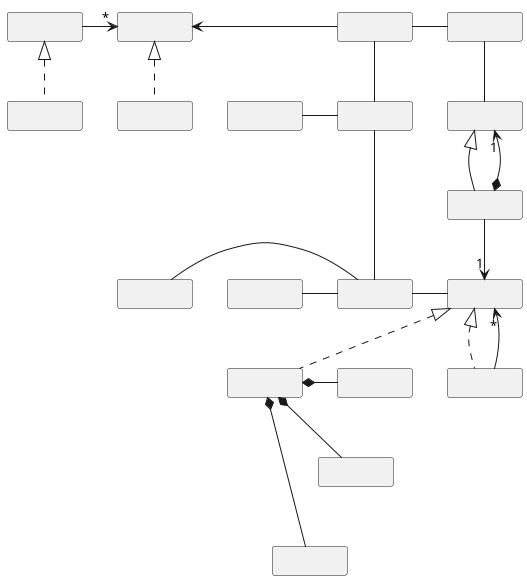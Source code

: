 @startuml largeprog
hide circle
hide members
skinparam MinClassWidth 75

class " " as Parent 
class " " as Decorator extends Parent
Decorator *-up-> "1" Parent

interface " " as Composite
Decorator -right-> "1" Composite 
class " " as Leaf implements Composite
class " " as Comp implements Composite
Comp -up-> "*" Composite

interface " " as Listener
interface " " as Observable
Observable -right-> "*" Listener
class " " as ConcListener implements Listener
class " " as ConcObservable implements Observable

class " " as A
class " " as B
class " " as C
class " " as D
class " " as E
class " " as F
class " " as G
class " " as I
class " " as J
class " " as K

B -- Parent

A - B
A -- C
D -right- C

C --- E
E -left-- F
E -left-- G

E --right- Composite

Leaf *-right- I
Leaf *-right- J
Leaf *-right- K
I -[hidden]- J
J -[hidden]- K

Listener <- A
@enduml

@startuml progclass1
hide circle
hide members
hide stereotypes
skinparam MinClassWidth 75


skinparam class {
    ArrowColor SlateGray
    BorderColor SlateGray
    BackgroundColor White
    BackgroundColor<<highlight>> Moccasin
    BorderColor<<highlight>> IndianRed
    ArrowColor<<highlight>> IndianRed
}

class " " as Parent 
class " " as Decorator extends Parent
Decorator *-up-> "1" Parent

interface " " as Composite
Decorator -right-> "1" Composite 
class " " as Leaf implements Composite
class " " as Comp implements Composite
Comp -up-> "*" Composite

interface " " as Listener
interface " " as Observable
Observable -right-> "*" Listener
class " " as ConcListener implements Listener
class " " as ConcObservable implements Observable

class " " as A <<highlight>>
class " " as B
class " " as C
class " " as D
class " " as E
class " " as F
class " " as G
class " " as I
class " " as J
class " " as K

B -- Parent

A - B
A -- C
D -right- C

C --- E
E -left-- F
E -left-- G

E --right- Composite

Leaf *-right- I
Leaf *-right- J
Leaf *-right- K
I -[hidden]- J
J -[hidden]- K

Listener <- A
@enduml

@startuml progclass2
hide circle
hide members
hide stereotypes
skinparam MinClassWidth 75


skinparam class {
    ArrowColor SlateGray
    BorderColor SlateGray
    BackgroundColor White
    BackgroundColor<<highlight>> Moccasin
    BorderColor<<highlight>> IndianRed
    ArrowColor<<highlight>> IndianRed
}

class " " as Parent 
class " " as Decorator extends Parent
Decorator *-up-> "1" Parent

interface " " as Composite
Decorator -right-> "1" Composite 
class " " as Leaf implements Composite
class " " as Comp implements Composite
Comp -up-> "*" Composite

interface " " as Listener
interface " " as Observable
Observable -right-> "*" Listener
class " " as ConcListener implements Listener
class " " as ConcObservable implements Observable

class " " as A 
class " " as B <<highlight>>
class " " as C
class " " as D
class " " as E
class " " as F
class " " as G
class " " as I
class " " as J
class " " as K

B -- Parent

A - B
A -- C
D -right- C

C --- E
E -left-- F
E -left-- G

E --right- Composite

Leaf *-right- I
Leaf *-right- J
Leaf *-right- K
I -[hidden]- J
J -[hidden]- K

Listener <- A
@enduml

@startuml progclass3
hide circle
hide members
hide stereotypes
skinparam MinClassWidth 75


skinparam class {
    ArrowColor SlateGray
    BorderColor SlateGray
    BackgroundColor White
    BackgroundColor<<highlight>> Moccasin
    BorderColor<<highlight>> IndianRed
    ArrowColor<<highlight>> IndianRed
}

class " " as Parent 
class " " as Decorator extends Parent
Decorator *-up-> "1" Parent

interface " " as Composite
Decorator -right-> "1" Composite 
class " " as Leaf implements Composite
class " " as Comp implements Composite
Comp -up-> "*" Composite

interface " " as Listener
interface " " as Observable
Observable -right-> "*" Listener
class " " as ConcListener implements Listener
class " " as ConcObservable implements Observable

class " " as A 
class " " as B 
class " " as C <<highlight>>
class " " as D
class " " as E
class " " as F
class " " as G
class " " as I
class " " as J
class " " as K

B -- Parent

A - B
A -- C
D -right- C

C --- E
E -left-- F
E -left-- G

E --right- Composite

Leaf *-right- I
Leaf *-right- J
Leaf *-right- K
I -[hidden]- J
J -[hidden]- K

Listener <- A
@enduml

@startuml programgrp1
hide circle
hide stereotype
hide members
skinparam MinClassWidth 75

skinparam class {
    ArrowColor SlateGray
    BorderColor SlateGray
    BackgroundColor White
    BackgroundColor<<highlight>> Moccasin
    BorderColor<<highlight>> IndianRed
    ArrowColor<<highlight>> IndianRed
}


class " " as Parent 
class " " as Decorator extends Parent
Decorator *-up-> "1" Parent

interface " " as Composite
Decorator -right-> "1" Composite 
class " " as Leaf implements Composite
class " " as Comp implements Composite
Comp -up-> "*" Composite

interface " " as Listener <<highlight>> 
interface " " as Observable <<highlight>>
Observable -right-> "*" Listener #IndianRed 
class " " as ConcListener <<highlight>>
Listener <|-- ConcListener #IndianRed
class " " as ConcObservable <<highlight>>
Observable <|-- ConcObservable #IndianRed

class " " as A
class " " as B
class " " as C
class " " as D
class " " as E
class " " as F
class " " as G
class " " as I
class " " as J
class " " as K

B -- Parent

A - B
A -- C
D -right- C

C --- E
E -left-- F
E -left-- G

E --right- Composite

Leaf *-right- I
Leaf *-right- J
Leaf *-right- K
I -[hidden]- J
J -[hidden]- K

Listener <- A
@enduml

@startuml programgrp2
hide circle
hide stereotype
hide members
skinparam MinClassWidth 75

skinparam class {
    ArrowColor SlateGray
    BorderColor SlateGray
    BackgroundColor White
    BackgroundColor<<highlight>> Moccasin
    BorderColor<<highlight>> IndianRed
    ArrowColor<<highlight>> IndianRed
}


class " " as Parent 
class " " as Decorator extends Parent
Decorator *-up-> "1" Parent

interface " " as Composite
Decorator -right-> "1" Composite 
class " " as Leaf implements Composite
class " " as Comp implements Composite
Comp -up-> "*" Composite

interface " " as Listener 
interface " " as Observable 
Observable -right-> "*" Listener  
class " " as ConcListener 
Listener <|-- ConcListener
class " " as ConcObservable 
Observable <|-- ConcObservable 

class " " as A <<highlight>>
class " " as B <<highlight>>
class " " as C <<highlight>>
class " " as D <<highlight>>
class " " as E <<highlight>>
class " " as F <<highlight>>
class " " as G <<highlight>>
class " " as I
class " " as J
class " " as K

B -- Parent 

A - B #IndianRed
A -- C #IndianRed
D -right- C #IndianRed

C --- E #IndianRed
E -left-- F #IndianRed
E -left-- G #IndianRed

E --right- Composite

Leaf *-right- I
Leaf *-right- J
Leaf *-right- K
I -[hidden]- J
J -[hidden]- K

Listener <- A
@enduml


@startuml programgrp3
hide circle
hide stereotype
hide members
skinparam MinClassWidth 75

skinparam class {
    ArrowColor SlateGray
    BorderColor SlateGray
    BackgroundColor White
    BackgroundColor<<highlight>> Moccasin
    BorderColor<<highlight>> IndianRed
    ArrowColor<<highlight>> IndianRed
}


class " " as Parent <<highlight>>
class " " as Decorator <<highlight>> 
Parent <|-- Decorator #IndianRed
Decorator *-up-> "1" Parent #IndianRed

interface " " as Composite <<highlight>>
Decorator -right-> "1" Composite #IndianRed
class " " as Leaf 
Composite <|.. Leaf 
class " " as Comp <<highlight>>
Composite <|.. Comp #IndianRed
Comp -up-> "*" Composite #IndianRed

interface " " as Listener 
interface " " as Observable 
Observable -right-> "*" Listener  
class " " as ConcListener 
Listener <|-- ConcListener
class " " as ConcObservable 
Observable <|-- ConcObservable 

class " " as A 
class " " as B <<highlight>>
class " " as C 
class " " as D 
class " " as E 
class " " as F 
class " " as G 
class " " as I
class " " as J
class " " as K

B -- Parent #IndianRed

A - B 
A -- C 
D -right- C 

C --- E 
E -left-- F 
E -left-- G 

E --right- Composite

Leaf *-right- I
Leaf *-right- J
Leaf *-right- K
I -[hidden]- J
J -[hidden]- K

Listener <- A
@enduml


@startuml programgrp4
hide circle
hide stereotype
hide members
skinparam MinClassWidth 75

skinparam class {
    ArrowColor SlateGray
    BorderColor SlateGray
    BackgroundColor White
    BackgroundColor<<highlight>> Moccasin
    BorderColor<<highlight>> IndianRed
    ArrowColor<<highlight>> IndianRed
}


class " " as Parent 
class " " as Decorator extends Parent
Decorator *-up-> "1" Parent

interface " " as Composite <<highlight>>
Decorator -right-> "1" Composite #IndianRed
class " " as Leaf <<highlight>>
Composite <|.. Leaf #IndianRed
class " " as Comp <<highlight>>
Composite <|.. Comp #IndianRed
Comp -up-> "*" Composite #IndianRed

interface " " as Listener 
interface " " as Observable 
Observable -right-> "*" Listener  
class " " as ConcListener 
Listener <|-- ConcListener
class " " as ConcObservable 
Observable <|-- ConcObservable 

class " " as A 
class " " as B 
class " " as C 
class " " as D 
class " " as E 
class " " as F 
class " " as G 
class " " as I <<highlight>>
class " " as J <<highlight>>
class " " as K <<highlight>>

B -- Parent 

A - B 
A -- C 
D -right- C 

C --- E 
E -left-- F 
E -left-- G 

E --right- Composite

Leaf *-right- I #IndianRed
Leaf *-right- J #IndianRed
Leaf *-right- K #IndianRed
I -[hidden]- J
J -[hidden]- K

Listener <- A
@enduml

@startuml debug1
component Client 

interface Kryo

component Server

interface JDBC

database Database


Client -( Kryo
Kryo )- Server
Server -( JDBC
JDBC )- Database
@enduml

@startuml debug2
component Client 
note bottom: inspect
interface Kryo

component Server
note bottom: inspect
interface JDBC

database Database
note bottom: inspect

Client -( Kryo
Kryo )- Server
Server -( JDBC
JDBC )- Database
@enduml

@startuml debug3
component Client 
note bottom: inspect
interface Kryo
note bottom: inspect
component Server
note bottom: inspect
interface JDBC
note bottom: inspect
database Database
note bottom: inspect

Client -( Kryo
Kryo )- Server
Server -( JDBC
JDBC )- Database
@enduml
